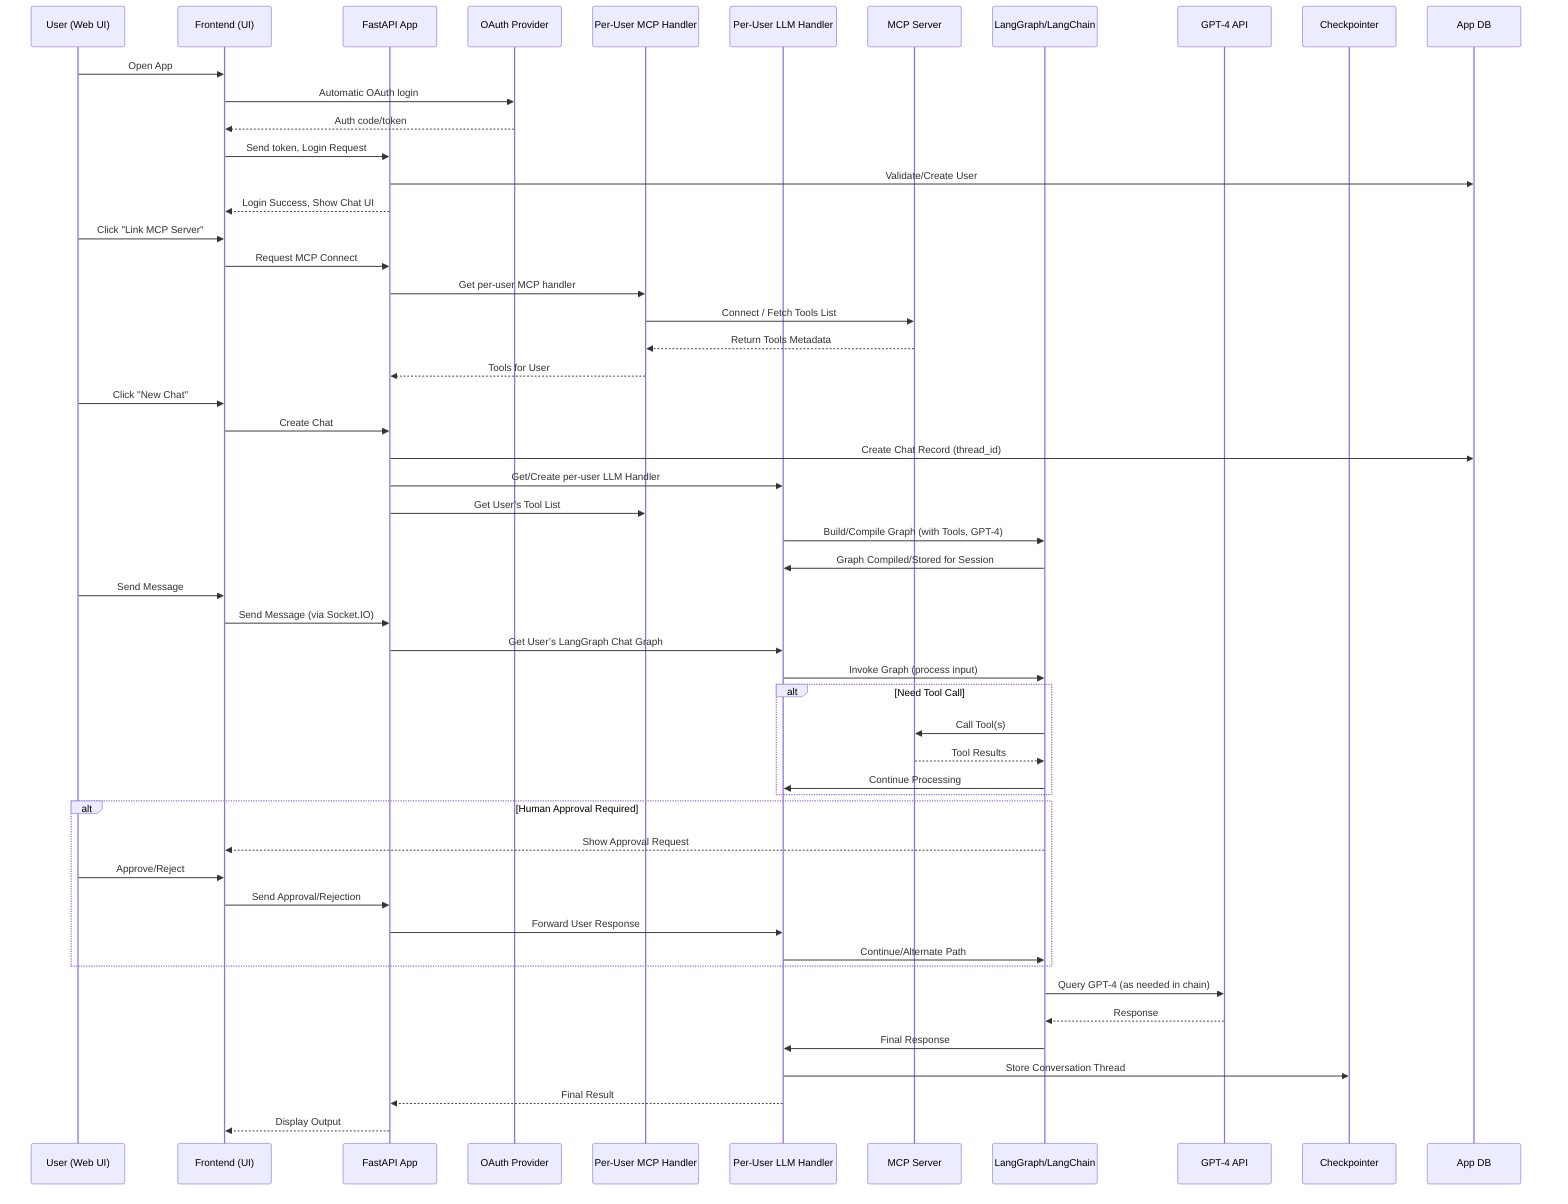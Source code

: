 sequenceDiagram
    participant User as User (Web UI)
    participant UI as Frontend (UI)
    participant FastAPI as FastAPI App
    participant OAuth as OAuth Provider
    participant MCPH as Per-User MCP Handler
    participant LLMH as Per-User LLM Handler
    participant MCP as MCP Server
    participant LangGraph as LangGraph/LangChain  
    participant GPT4 as GPT-4 API
    participant CheckPts as Checkpointer
    participant DB as App DB

    User->>UI: Open App
    UI->>OAuth: Automatic OAuth login
    OAuth-->>UI: Auth code/token
    UI->>FastAPI: Send token, Login Request
    FastAPI->>DB: Validate/Create User
    FastAPI-->>UI: Login Success, Show Chat UI

    User->>UI: Click "Link MCP Server"
    UI->>FastAPI: Request MCP Connect
    FastAPI->>MCPH: Get per-user MCP handler
    MCPH->>MCP: Connect / Fetch Tools List
    MCP-->>MCPH: Return Tools Metadata
    MCPH-->>FastAPI: Tools for User

    User->>UI: Click "New Chat"
    UI->>FastAPI: Create Chat
    FastAPI->>DB: Create Chat Record (thread_id)
    FastAPI->>LLMH: Get/Create per-user LLM Handler
    FastAPI->>MCPH: Get User’s Tool List
    LLMH->>LangGraph: Build/Compile Graph (with Tools, GPT-4)
    LangGraph->>LLMH: Graph Compiled/Stored for Session

    User->>UI: Send Message
    UI->>FastAPI: Send Message (via Socket.IO)
    FastAPI->>LLMH: Get User’s LangGraph Chat Graph
    LLMH->>LangGraph: Invoke Graph (process input)
    alt Need Tool Call
        LangGraph->>MCP: Call Tool(s)
        MCP-->>LangGraph: Tool Results
        LangGraph->>LLMH: Continue Processing
    end
    alt Human Approval Required
        LangGraph-->>UI: Show Approval Request
        User->>UI: Approve/Reject
        UI->>FastAPI: Send Approval/Rejection
        FastAPI->>LLMH: Forward User Response
        LLMH->>LangGraph: Continue/Alternate Path
    end
    LangGraph->>GPT4: Query GPT-4 (as needed in chain)
    GPT4-->>LangGraph: Response
    LangGraph->>LLMH: Final Response
    LLMH->>CheckPts: Store Conversation Thread
    LLMH-->>FastAPI: Final Result
    FastAPI-->>UI: Display Output